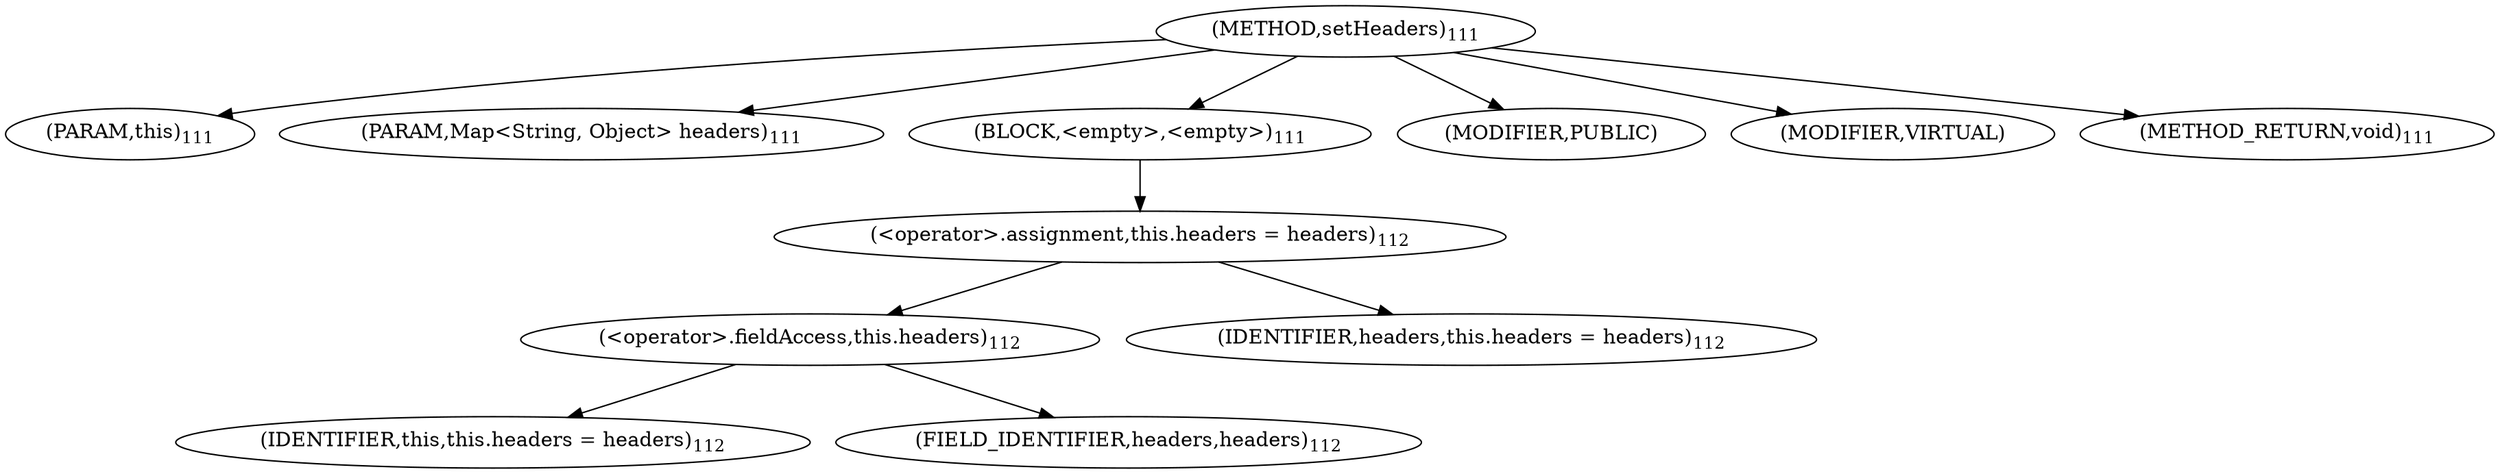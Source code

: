 digraph "setHeaders" {  
"321" [label = <(METHOD,setHeaders)<SUB>111</SUB>> ]
"27" [label = <(PARAM,this)<SUB>111</SUB>> ]
"322" [label = <(PARAM,Map&lt;String, Object&gt; headers)<SUB>111</SUB>> ]
"323" [label = <(BLOCK,&lt;empty&gt;,&lt;empty&gt;)<SUB>111</SUB>> ]
"324" [label = <(&lt;operator&gt;.assignment,this.headers = headers)<SUB>112</SUB>> ]
"325" [label = <(&lt;operator&gt;.fieldAccess,this.headers)<SUB>112</SUB>> ]
"26" [label = <(IDENTIFIER,this,this.headers = headers)<SUB>112</SUB>> ]
"326" [label = <(FIELD_IDENTIFIER,headers,headers)<SUB>112</SUB>> ]
"327" [label = <(IDENTIFIER,headers,this.headers = headers)<SUB>112</SUB>> ]
"328" [label = <(MODIFIER,PUBLIC)> ]
"329" [label = <(MODIFIER,VIRTUAL)> ]
"330" [label = <(METHOD_RETURN,void)<SUB>111</SUB>> ]
  "321" -> "27" 
  "321" -> "322" 
  "321" -> "323" 
  "321" -> "328" 
  "321" -> "329" 
  "321" -> "330" 
  "323" -> "324" 
  "324" -> "325" 
  "324" -> "327" 
  "325" -> "26" 
  "325" -> "326" 
}
